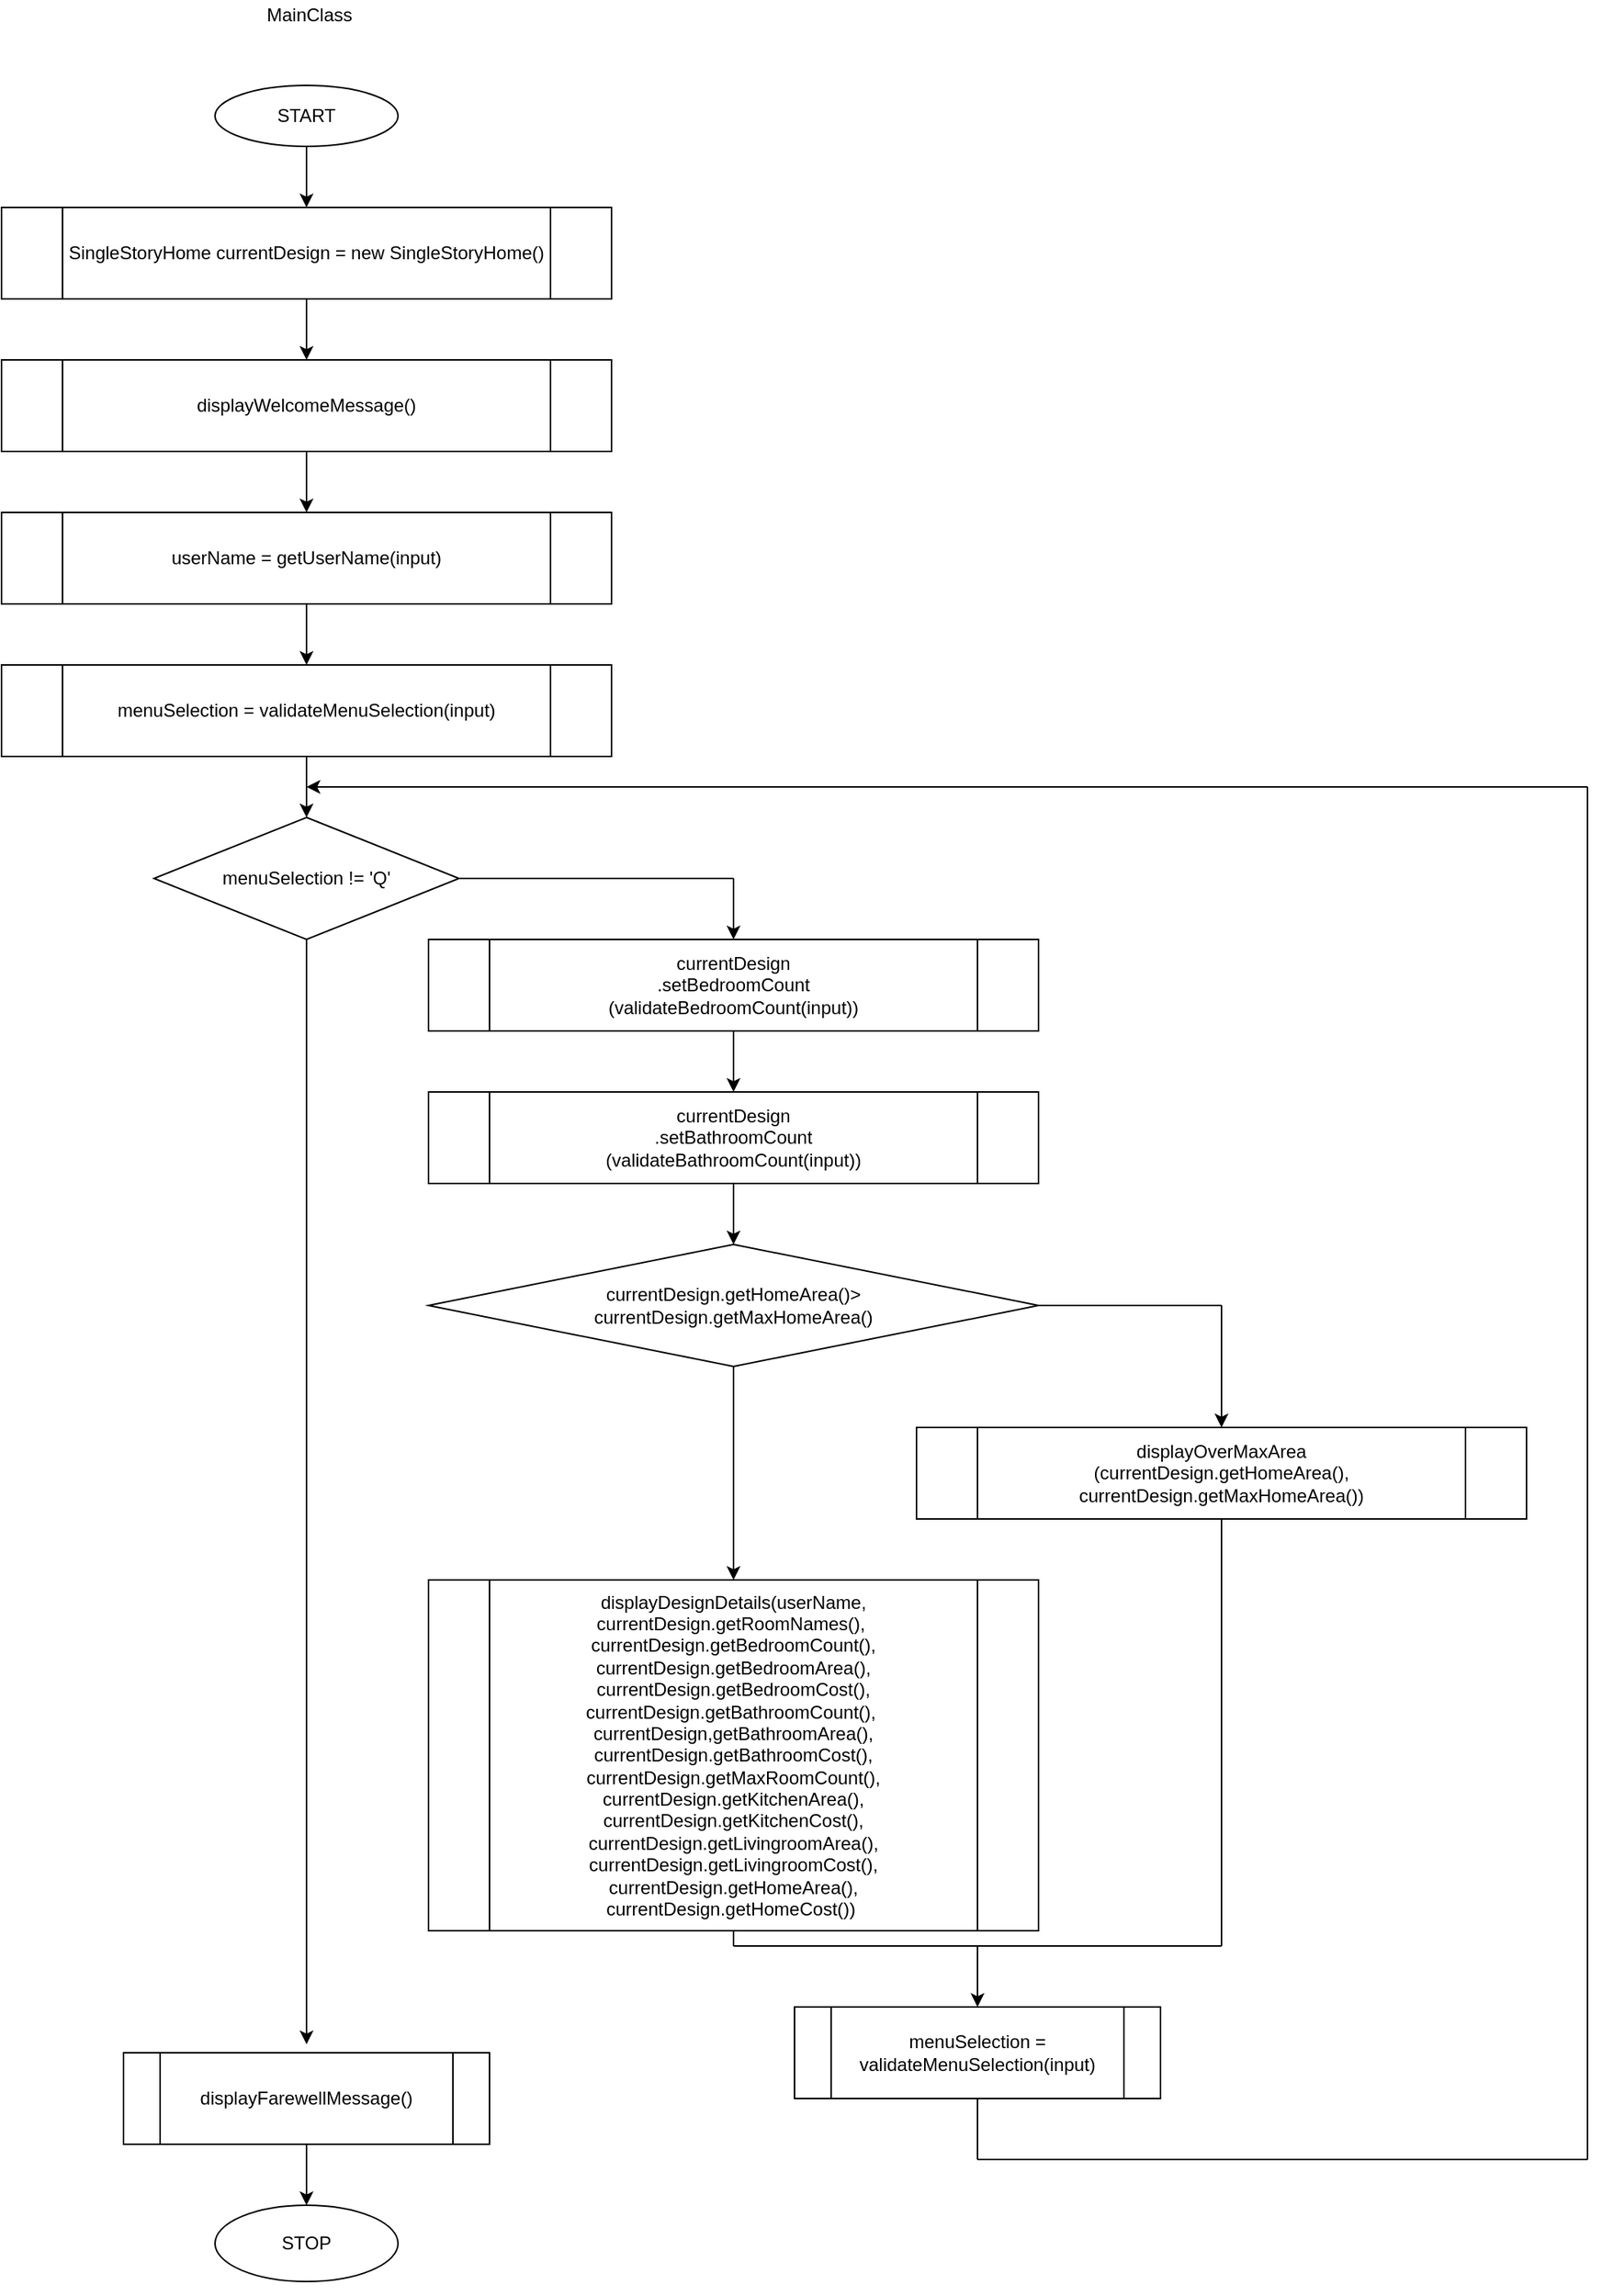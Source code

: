 <mxfile version="12.1.9" type="github" pages="2">
  <diagram id="TXtW2ZORGUSxSxtEzrJU" name="Page-1">
    <mxGraphModel dx="614" dy="454" grid="1" gridSize="10" guides="1" tooltips="1" connect="1" arrows="1" fold="1" page="1" pageScale="1" pageWidth="850" pageHeight="1100" math="0" shadow="0">
      <root>
        <mxCell id="0"/>
        <mxCell id="1" parent="0"/>
        <mxCell id="JqRTkuI-2ReeT7CN3ZLH-1" value="MainClass" style="text;html=1;resizable=0;points=[];autosize=1;align=left;verticalAlign=top;spacingTop=-4;" vertex="1" parent="1">
          <mxGeometry x="252" y="24" width="70" height="10" as="geometry"/>
        </mxCell>
        <mxCell id="JqRTkuI-2ReeT7CN3ZLH-15" value="" style="edgeStyle=orthogonalEdgeStyle;rounded=0;orthogonalLoop=1;jettySize=auto;html=1;" edge="1" parent="1" source="JqRTkuI-2ReeT7CN3ZLH-3" target="JqRTkuI-2ReeT7CN3ZLH-4">
          <mxGeometry relative="1" as="geometry"/>
        </mxCell>
        <mxCell id="JqRTkuI-2ReeT7CN3ZLH-3" value="START" style="ellipse;whiteSpace=wrap;html=1;" vertex="1" parent="1">
          <mxGeometry x="220" y="80" width="120" height="40" as="geometry"/>
        </mxCell>
        <mxCell id="JqRTkuI-2ReeT7CN3ZLH-16" value="" style="edgeStyle=orthogonalEdgeStyle;rounded=0;orthogonalLoop=1;jettySize=auto;html=1;" edge="1" parent="1" source="JqRTkuI-2ReeT7CN3ZLH-4" target="JqRTkuI-2ReeT7CN3ZLH-5">
          <mxGeometry relative="1" as="geometry"/>
        </mxCell>
        <mxCell id="JqRTkuI-2ReeT7CN3ZLH-4" value="&lt;span style=&quot;white-space: normal&quot;&gt;SingleStoryHome currentDesign = new SingleStoryHome()&lt;/span&gt;" style="shape=process;whiteSpace=wrap;html=1;backgroundOutline=1;" vertex="1" parent="1">
          <mxGeometry x="80" y="160" width="400" height="60" as="geometry"/>
        </mxCell>
        <mxCell id="JqRTkuI-2ReeT7CN3ZLH-17" value="" style="edgeStyle=orthogonalEdgeStyle;rounded=0;orthogonalLoop=1;jettySize=auto;html=1;" edge="1" parent="1" source="JqRTkuI-2ReeT7CN3ZLH-5" target="JqRTkuI-2ReeT7CN3ZLH-6">
          <mxGeometry relative="1" as="geometry"/>
        </mxCell>
        <mxCell id="JqRTkuI-2ReeT7CN3ZLH-5" value="&lt;span style=&quot;white-space: normal&quot;&gt;displayWelcomeMessage()&lt;/span&gt;" style="shape=process;whiteSpace=wrap;html=1;backgroundOutline=1;" vertex="1" parent="1">
          <mxGeometry x="80" y="260" width="400" height="60" as="geometry"/>
        </mxCell>
        <mxCell id="JqRTkuI-2ReeT7CN3ZLH-18" value="" style="edgeStyle=orthogonalEdgeStyle;rounded=0;orthogonalLoop=1;jettySize=auto;html=1;" edge="1" parent="1" source="JqRTkuI-2ReeT7CN3ZLH-6" target="JqRTkuI-2ReeT7CN3ZLH-7">
          <mxGeometry relative="1" as="geometry"/>
        </mxCell>
        <mxCell id="JqRTkuI-2ReeT7CN3ZLH-6" value="&lt;span style=&quot;white-space: normal&quot;&gt;userName = getUserName(input)&lt;/span&gt;" style="shape=process;whiteSpace=wrap;html=1;backgroundOutline=1;" vertex="1" parent="1">
          <mxGeometry x="80" y="360" width="400" height="60" as="geometry"/>
        </mxCell>
        <mxCell id="JqRTkuI-2ReeT7CN3ZLH-19" value="" style="edgeStyle=orthogonalEdgeStyle;rounded=0;orthogonalLoop=1;jettySize=auto;html=1;" edge="1" parent="1" source="JqRTkuI-2ReeT7CN3ZLH-7" target="JqRTkuI-2ReeT7CN3ZLH-8">
          <mxGeometry relative="1" as="geometry"/>
        </mxCell>
        <mxCell id="JqRTkuI-2ReeT7CN3ZLH-7" value="&lt;span style=&quot;white-space: normal&quot;&gt;menuSelection = validateMenuSelection(input)&lt;/span&gt;" style="shape=process;whiteSpace=wrap;html=1;backgroundOutline=1;" vertex="1" parent="1">
          <mxGeometry x="80" y="460" width="400" height="60" as="geometry"/>
        </mxCell>
        <mxCell id="JqRTkuI-2ReeT7CN3ZLH-8" value="menuSelection != &#39;Q&#39;" style="rhombus;whiteSpace=wrap;html=1;" vertex="1" parent="1">
          <mxGeometry x="180" y="560" width="200" height="80" as="geometry"/>
        </mxCell>
        <mxCell id="JqRTkuI-2ReeT7CN3ZLH-27" value="" style="edgeStyle=orthogonalEdgeStyle;rounded=0;orthogonalLoop=1;jettySize=auto;html=1;" edge="1" parent="1" source="JqRTkuI-2ReeT7CN3ZLH-9" target="JqRTkuI-2ReeT7CN3ZLH-10">
          <mxGeometry relative="1" as="geometry"/>
        </mxCell>
        <mxCell id="JqRTkuI-2ReeT7CN3ZLH-9" value="currentDesign&lt;br&gt;.setBedroomCount&lt;br&gt;(validateBedroomCount(input))" style="shape=process;whiteSpace=wrap;html=1;backgroundOutline=1;" vertex="1" parent="1">
          <mxGeometry x="360" y="640" width="400" height="60" as="geometry"/>
        </mxCell>
        <mxCell id="JqRTkuI-2ReeT7CN3ZLH-36" value="" style="edgeStyle=orthogonalEdgeStyle;rounded=0;orthogonalLoop=1;jettySize=auto;html=1;" edge="1" parent="1" source="JqRTkuI-2ReeT7CN3ZLH-10" target="JqRTkuI-2ReeT7CN3ZLH-11">
          <mxGeometry relative="1" as="geometry"/>
        </mxCell>
        <mxCell id="JqRTkuI-2ReeT7CN3ZLH-10" value="currentDesign&lt;br&gt;.setBathroomCount&lt;br&gt;(validateBathroomCount(input))" style="shape=process;whiteSpace=wrap;html=1;backgroundOutline=1;" vertex="1" parent="1">
          <mxGeometry x="360" y="740" width="400" height="60" as="geometry"/>
        </mxCell>
        <mxCell id="JqRTkuI-2ReeT7CN3ZLH-24" value="" style="edgeStyle=orthogonalEdgeStyle;rounded=0;orthogonalLoop=1;jettySize=auto;html=1;entryX=0.5;entryY=0;entryDx=0;entryDy=0;" edge="1" parent="1" source="JqRTkuI-2ReeT7CN3ZLH-11" target="JqRTkuI-2ReeT7CN3ZLH-14">
          <mxGeometry relative="1" as="geometry">
            <mxPoint x="560" y="1000" as="targetPoint"/>
          </mxGeometry>
        </mxCell>
        <mxCell id="JqRTkuI-2ReeT7CN3ZLH-11" value="currentDesign.getHomeArea()&amp;gt;&lt;br&gt;currentDesign.getMaxHomeArea()" style="rhombus;whiteSpace=wrap;html=1;" vertex="1" parent="1">
          <mxGeometry x="360" y="840" width="400" height="80" as="geometry"/>
        </mxCell>
        <mxCell id="JqRTkuI-2ReeT7CN3ZLH-12" value="displayOverMaxArea&lt;br&gt;(currentDesign.getHomeArea(),&lt;br&gt;currentDesign.getMaxHomeArea())" style="shape=process;whiteSpace=wrap;html=1;backgroundOutline=1;" vertex="1" parent="1">
          <mxGeometry x="680" y="960" width="400" height="60" as="geometry"/>
        </mxCell>
        <mxCell id="JqRTkuI-2ReeT7CN3ZLH-14" value="displayDesignDetails(userName,&lt;br&gt;currentDesign.getRoomNames(),&amp;nbsp; currentDesign.getBedroomCount(), currentDesign.getBedroomArea(), &lt;br&gt;currentDesign.getBedroomCost(), currentDesign.getBathroomCount(),&amp;nbsp; currentDesign,getBathroomArea(), currentDesign.getBathroomCost(), currentDesign.getMaxRoomCount(), currentDesign.getKitchenArea(), currentDesign.getKitchenCost(), currentDesign.getLivingroomArea(), currentDesign.getLivingroomCost(), currentDesign.getHomeArea(), currentDesign.getHomeCost())&amp;nbsp;" style="shape=process;whiteSpace=wrap;html=1;backgroundOutline=1;" vertex="1" parent="1">
          <mxGeometry x="360" y="1060" width="400" height="230" as="geometry"/>
        </mxCell>
        <mxCell id="JqRTkuI-2ReeT7CN3ZLH-21" value="" style="endArrow=classic;html=1;entryX=0.5;entryY=0;entryDx=0;entryDy=0;" edge="1" parent="1" target="JqRTkuI-2ReeT7CN3ZLH-12">
          <mxGeometry width="50" height="50" relative="1" as="geometry">
            <mxPoint x="880" y="880" as="sourcePoint"/>
            <mxPoint x="920" y="850" as="targetPoint"/>
          </mxGeometry>
        </mxCell>
        <mxCell id="JqRTkuI-2ReeT7CN3ZLH-22" value="" style="endArrow=none;html=1;exitX=1;exitY=0.5;exitDx=0;exitDy=0;" edge="1" parent="1" source="JqRTkuI-2ReeT7CN3ZLH-11">
          <mxGeometry width="50" height="50" relative="1" as="geometry">
            <mxPoint x="780" y="890" as="sourcePoint"/>
            <mxPoint x="880" y="880" as="targetPoint"/>
          </mxGeometry>
        </mxCell>
        <mxCell id="JqRTkuI-2ReeT7CN3ZLH-25" value="" style="endArrow=classic;html=1;entryX=0.5;entryY=0;entryDx=0;entryDy=0;" edge="1" parent="1" target="JqRTkuI-2ReeT7CN3ZLH-9">
          <mxGeometry width="50" height="50" relative="1" as="geometry">
            <mxPoint x="560" y="600" as="sourcePoint"/>
            <mxPoint x="610" y="540" as="targetPoint"/>
          </mxGeometry>
        </mxCell>
        <mxCell id="JqRTkuI-2ReeT7CN3ZLH-26" value="" style="endArrow=none;html=1;exitX=1;exitY=0.5;exitDx=0;exitDy=0;" edge="1" parent="1" source="JqRTkuI-2ReeT7CN3ZLH-8">
          <mxGeometry width="50" height="50" relative="1" as="geometry">
            <mxPoint x="430" y="580" as="sourcePoint"/>
            <mxPoint x="560" y="600" as="targetPoint"/>
          </mxGeometry>
        </mxCell>
        <mxCell id="JqRTkuI-2ReeT7CN3ZLH-29" value="" style="endArrow=none;html=1;entryX=0.5;entryY=1;entryDx=0;entryDy=0;" edge="1" parent="1" target="JqRTkuI-2ReeT7CN3ZLH-12">
          <mxGeometry width="50" height="50" relative="1" as="geometry">
            <mxPoint x="880" y="1300" as="sourcePoint"/>
            <mxPoint x="910" y="1100" as="targetPoint"/>
          </mxGeometry>
        </mxCell>
        <mxCell id="JqRTkuI-2ReeT7CN3ZLH-30" value="" style="endArrow=none;html=1;" edge="1" parent="1">
          <mxGeometry width="50" height="50" relative="1" as="geometry">
            <mxPoint x="560" y="1300" as="sourcePoint"/>
            <mxPoint x="880" y="1300" as="targetPoint"/>
          </mxGeometry>
        </mxCell>
        <mxCell id="JqRTkuI-2ReeT7CN3ZLH-31" value="" style="endArrow=none;html=1;entryX=0.5;entryY=1;entryDx=0;entryDy=0;" edge="1" parent="1" target="JqRTkuI-2ReeT7CN3ZLH-14">
          <mxGeometry width="50" height="50" relative="1" as="geometry">
            <mxPoint x="560" y="1300" as="sourcePoint"/>
            <mxPoint x="620" y="1390" as="targetPoint"/>
          </mxGeometry>
        </mxCell>
        <mxCell id="JqRTkuI-2ReeT7CN3ZLH-32" value="menuSelection = validateMenuSelection(input)" style="shape=process;whiteSpace=wrap;html=1;backgroundOutline=1;" vertex="1" parent="1">
          <mxGeometry x="600" y="1340" width="240" height="60" as="geometry"/>
        </mxCell>
        <mxCell id="JqRTkuI-2ReeT7CN3ZLH-34" value="" style="endArrow=classic;html=1;entryX=0.5;entryY=0;entryDx=0;entryDy=0;" edge="1" parent="1" target="JqRTkuI-2ReeT7CN3ZLH-32">
          <mxGeometry width="50" height="50" relative="1" as="geometry">
            <mxPoint x="720" y="1300" as="sourcePoint"/>
            <mxPoint x="560" y="1400" as="targetPoint"/>
          </mxGeometry>
        </mxCell>
        <mxCell id="JqRTkuI-2ReeT7CN3ZLH-35" value="" style="endArrow=classic;html=1;" edge="1" parent="1">
          <mxGeometry width="50" height="50" relative="1" as="geometry">
            <mxPoint x="1120" y="540" as="sourcePoint"/>
            <mxPoint x="280" y="540" as="targetPoint"/>
          </mxGeometry>
        </mxCell>
        <mxCell id="JqRTkuI-2ReeT7CN3ZLH-37" value="" style="endArrow=none;html=1;entryX=0.5;entryY=1;entryDx=0;entryDy=0;" edge="1" parent="1" target="JqRTkuI-2ReeT7CN3ZLH-32">
          <mxGeometry width="50" height="50" relative="1" as="geometry">
            <mxPoint x="720" y="1440" as="sourcePoint"/>
            <mxPoint x="580" y="1420" as="targetPoint"/>
          </mxGeometry>
        </mxCell>
        <mxCell id="JqRTkuI-2ReeT7CN3ZLH-38" value="" style="endArrow=none;html=1;" edge="1" parent="1">
          <mxGeometry width="50" height="50" relative="1" as="geometry">
            <mxPoint x="720" y="1440" as="sourcePoint"/>
            <mxPoint x="1120" y="1440" as="targetPoint"/>
          </mxGeometry>
        </mxCell>
        <mxCell id="JqRTkuI-2ReeT7CN3ZLH-40" value="" style="endArrow=none;html=1;" edge="1" parent="1">
          <mxGeometry width="50" height="50" relative="1" as="geometry">
            <mxPoint x="1120" y="1440" as="sourcePoint"/>
            <mxPoint x="1120" y="540" as="targetPoint"/>
          </mxGeometry>
        </mxCell>
        <mxCell id="JqRTkuI-2ReeT7CN3ZLH-41" value="" style="endArrow=classic;html=1;exitX=0.5;exitY=1;exitDx=0;exitDy=0;" edge="1" parent="1" source="JqRTkuI-2ReeT7CN3ZLH-8">
          <mxGeometry width="50" height="50" relative="1" as="geometry">
            <mxPoint x="170" y="750" as="sourcePoint"/>
            <mxPoint x="280" y="1364.444" as="targetPoint"/>
          </mxGeometry>
        </mxCell>
        <mxCell id="JqRTkuI-2ReeT7CN3ZLH-42" value="displayFarewellMessage()" style="shape=process;whiteSpace=wrap;html=1;backgroundOutline=1;" vertex="1" parent="1">
          <mxGeometry x="160" y="1370" width="240" height="60" as="geometry"/>
        </mxCell>
        <mxCell id="JqRTkuI-2ReeT7CN3ZLH-43" value="STOP" style="ellipse;whiteSpace=wrap;html=1;" vertex="1" parent="1">
          <mxGeometry x="220" y="1470" width="120" height="50" as="geometry"/>
        </mxCell>
        <mxCell id="JqRTkuI-2ReeT7CN3ZLH-44" style="edgeStyle=orthogonalEdgeStyle;rounded=0;orthogonalLoop=1;jettySize=auto;html=1;exitX=0.5;exitY=1;exitDx=0;exitDy=0;" edge="1" parent="1" source="JqRTkuI-2ReeT7CN3ZLH-43" target="JqRTkuI-2ReeT7CN3ZLH-43">
          <mxGeometry relative="1" as="geometry"/>
        </mxCell>
        <mxCell id="JqRTkuI-2ReeT7CN3ZLH-45" value="" style="endArrow=classic;html=1;entryX=0.5;entryY=0;entryDx=0;entryDy=0;" edge="1" parent="1" source="JqRTkuI-2ReeT7CN3ZLH-42" target="JqRTkuI-2ReeT7CN3ZLH-43">
          <mxGeometry width="50" height="50" relative="1" as="geometry">
            <mxPoint x="90" y="1520" as="sourcePoint"/>
            <mxPoint x="140" y="1470" as="targetPoint"/>
          </mxGeometry>
        </mxCell>
      </root>
    </mxGraphModel>
  </diagram>
  <diagram id="E_ti0JfDRa29Hp8JS6fV" name="Page-2">
    <mxGraphModel dx="504" dy="508" grid="1" gridSize="10" guides="1" tooltips="1" connect="1" arrows="1" fold="1" page="1" pageScale="1" pageWidth="850" pageHeight="1100" math="0" shadow="0">
      <root>
        <mxCell id="4P-_phmdIOn2NFG2txMj-0"/>
        <mxCell id="4P-_phmdIOn2NFG2txMj-1" parent="4P-_phmdIOn2NFG2txMj-0"/>
        <mxCell id="4P-_phmdIOn2NFG2txMj-2" value="SingleStoryHome" style="swimlane;fontStyle=1;align=center;verticalAlign=top;childLayout=stackLayout;horizontal=1;startSize=26;horizontalStack=0;resizeParent=1;resizeParentMax=0;resizeLast=0;collapsible=1;marginBottom=0;" vertex="1" parent="4P-_phmdIOn2NFG2txMj-1">
          <mxGeometry x="20" y="550" width="520" height="430" as="geometry">
            <mxRectangle x="20" y="550" width="90" height="26" as="alternateBounds"/>
          </mxGeometry>
        </mxCell>
        <mxCell id="4P-_phmdIOn2NFG2txMj-3" value="-ROOM_SIZES : double[] = {231.0, 115.0, 192.0, 256.0}&#xa;-ROOM_NAMES ; String[] = {&quot;Bedroom&quot;, &quot;Bathroom&quot;, &quot;Kitchen&quot;, &quot;Living Room&quot;}&#xa;-COST_PER_SQUARE_FOOT : double = 125.00&#xa;-MAX_HOME_AREA : double = 1400.0&#xa;-MAX_ROOM_COUNT : int = 1&#xa;-bedroomCount : int&#xa;-bathrromCount : int&#xa;" style="text;strokeColor=none;fillColor=none;align=left;verticalAlign=top;spacingLeft=4;spacingRight=4;overflow=hidden;rotatable=0;points=[[0,0.5],[1,0.5]];portConstraint=eastwest;" vertex="1" parent="4P-_phmdIOn2NFG2txMj-2">
          <mxGeometry y="26" width="520" height="104" as="geometry"/>
        </mxCell>
        <mxCell id="4P-_phmdIOn2NFG2txMj-4" value="" style="line;strokeWidth=1;fillColor=none;align=left;verticalAlign=middle;spacingTop=-1;spacingLeft=3;spacingRight=3;rotatable=0;labelPosition=right;points=[];portConstraint=eastwest;" vertex="1" parent="4P-_phmdIOn2NFG2txMj-2">
          <mxGeometry y="130" width="520" height="8" as="geometry"/>
        </mxCell>
        <mxCell id="4P-_phmdIOn2NFG2txMj-5" value="+SingleStoryHome() &#xa;+setBedroomCount(borrowedRoomCount: int)&#xa;+setBathrromCount(borrowedRoomCount : int) &#xa;+ getMaxHomeArea() : double&#xa;+ getMaxRoomCount() : int&#xa;+ getBedroomCount() : int&#xa;+ getBathroomCount() : int&#xa;+ getBedroomArea() : double&#xa;+ getBathroomArea() : double&#xa;+ getKitchenArea() : double&#xa;+ getLivingroomArea() : double&#xa;+ getHomeArea() : double&#xa;+getCostPerSquareFt() : double&#xa;+getRoomSizes() : double[]&#xa;+getRoomNames() : String[]&#xa;+getBedroomCost() : double&#xa;+getBathroomCost() : double&#xa;+getKitchenCost() : double&#xa;+getLivingRoomCost() : double&#xa;+getHomeCost() : double" style="text;strokeColor=none;fillColor=none;align=left;verticalAlign=top;spacingLeft=4;spacingRight=4;overflow=hidden;rotatable=0;points=[[0,0.5],[1,0.5]];portConstraint=eastwest;" vertex="1" parent="4P-_phmdIOn2NFG2txMj-2">
          <mxGeometry y="138" width="520" height="292" as="geometry"/>
        </mxCell>
        <mxCell id="4P-_phmdIOn2NFG2txMj-6" value="UML" style="text;html=1;resizable=0;points=[];autosize=1;align=left;verticalAlign=top;spacingTop=-4;" vertex="1" parent="4P-_phmdIOn2NFG2txMj-1">
          <mxGeometry x="250" y="504" width="40" height="10" as="geometry"/>
        </mxCell>
      </root>
    </mxGraphModel>
  </diagram>
</mxfile>
